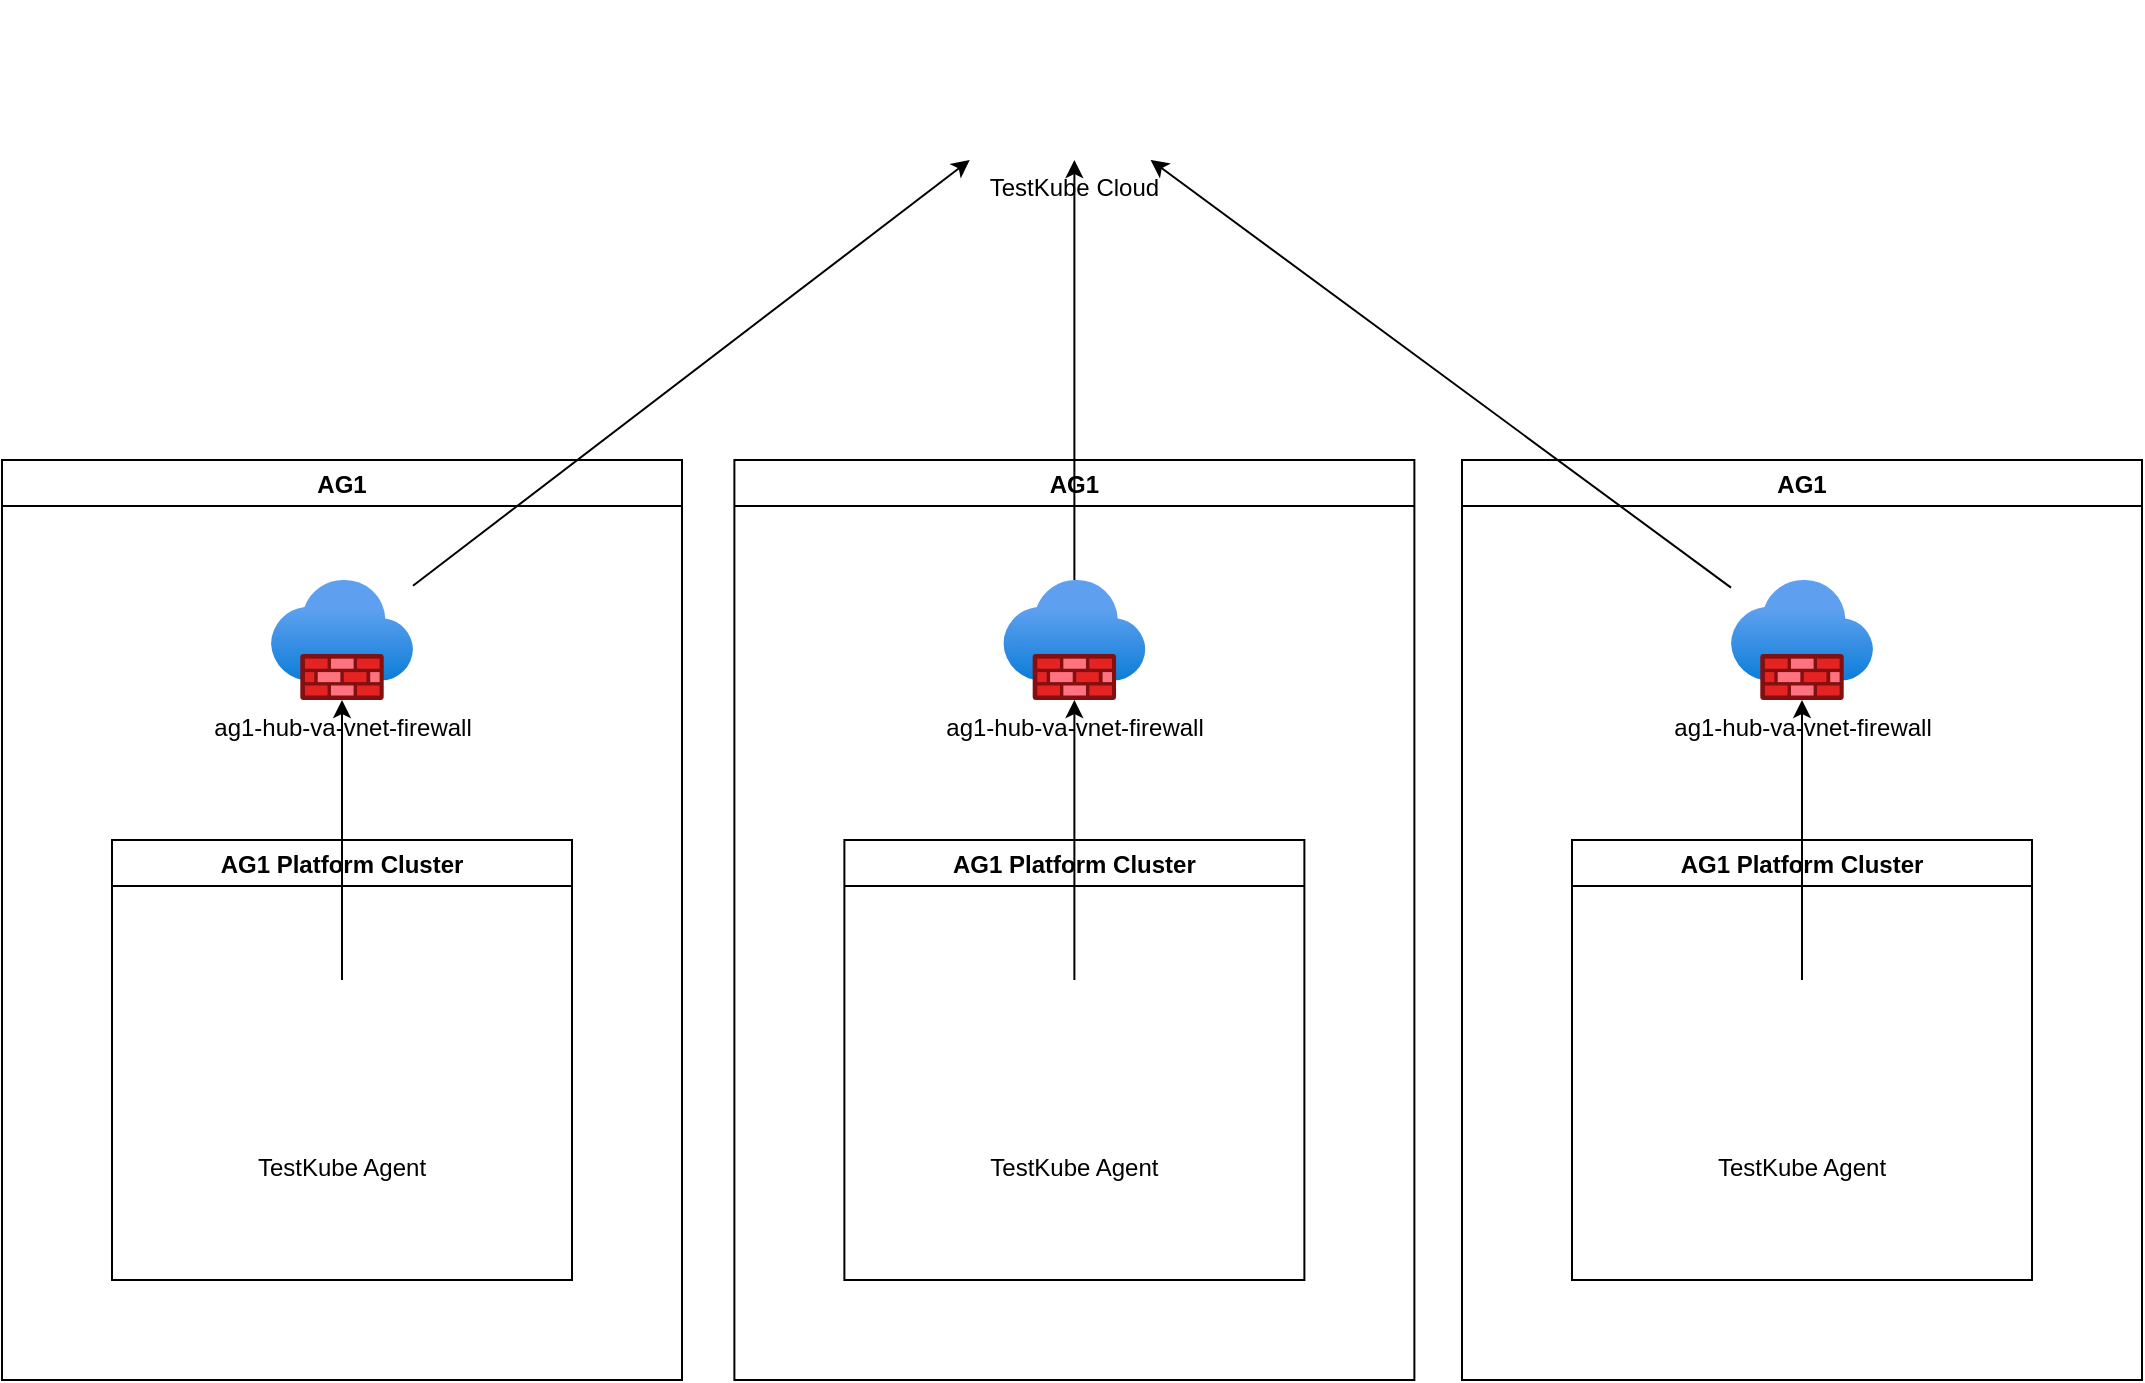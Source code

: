 <mxfile version="26.2.12">
  <diagram name="Page-1" id="n4vQtlLnX8UV_ensSrTQ">
    <mxGraphModel dx="2175" dy="2269" grid="1" gridSize="10" guides="1" tooltips="1" connect="1" arrows="1" fold="1" page="1" pageScale="1" pageWidth="850" pageHeight="1100" math="0" shadow="0">
      <root>
        <mxCell id="0" />
        <mxCell id="1" parent="0" />
        <mxCell id="jhAq6_XQmlERfDQX-SKr-3" value="AG1" style="swimlane;" vertex="1" parent="1">
          <mxGeometry x="-50" y="200" width="340" height="460" as="geometry" />
        </mxCell>
        <mxCell id="jhAq6_XQmlERfDQX-SKr-1" value="ag1-hub-va-vnet-firewall" style="image;aspect=fixed;html=1;points=[];align=center;fontSize=12;image=img/lib/azure2/networking/Firewalls.svg;" vertex="1" parent="jhAq6_XQmlERfDQX-SKr-3">
          <mxGeometry x="134.5" y="60" width="71" height="60" as="geometry" />
        </mxCell>
        <mxCell id="jhAq6_XQmlERfDQX-SKr-6" value="AG1 Platform Cluster" style="swimlane;" vertex="1" parent="jhAq6_XQmlERfDQX-SKr-3">
          <mxGeometry x="55" y="190" width="230" height="220" as="geometry" />
        </mxCell>
        <mxCell id="jhAq6_XQmlERfDQX-SKr-10" value="TestKube Agent" style="shape=image;verticalLabelPosition=bottom;labelBackgroundColor=default;verticalAlign=top;aspect=fixed;imageAspect=0;image=https://images.g2crowd.com/uploads/product/image/social_landscape/social_landscape_78890b9d4bfc1e2691b3fa9c71cfd656/testkube.png;" vertex="1" parent="jhAq6_XQmlERfDQX-SKr-6">
          <mxGeometry x="38.81" y="70" width="152.38" height="80" as="geometry" />
        </mxCell>
        <mxCell id="jhAq6_XQmlERfDQX-SKr-20" style="edgeStyle=orthogonalEdgeStyle;rounded=0;orthogonalLoop=1;jettySize=auto;html=1;" edge="1" parent="jhAq6_XQmlERfDQX-SKr-3" source="jhAq6_XQmlERfDQX-SKr-10" target="jhAq6_XQmlERfDQX-SKr-1">
          <mxGeometry relative="1" as="geometry" />
        </mxCell>
        <mxCell id="jhAq6_XQmlERfDQX-SKr-9" value="TestKube Cloud" style="shape=image;verticalLabelPosition=bottom;labelBackgroundColor=default;verticalAlign=top;aspect=fixed;imageAspect=0;image=https://images.g2crowd.com/uploads/product/image/social_landscape/social_landscape_78890b9d4bfc1e2691b3fa9c71cfd656/testkube.png;" vertex="1" parent="1">
          <mxGeometry x="410" y="-30" width="152.38" height="80" as="geometry" />
        </mxCell>
        <mxCell id="jhAq6_XQmlERfDQX-SKr-21" style="rounded=0;orthogonalLoop=1;jettySize=auto;html=1;" edge="1" parent="1" source="jhAq6_XQmlERfDQX-SKr-1" target="jhAq6_XQmlERfDQX-SKr-9">
          <mxGeometry relative="1" as="geometry" />
        </mxCell>
        <mxCell id="jhAq6_XQmlERfDQX-SKr-22" value="AG1" style="swimlane;" vertex="1" parent="1">
          <mxGeometry x="316.19" y="200" width="340" height="460" as="geometry" />
        </mxCell>
        <mxCell id="jhAq6_XQmlERfDQX-SKr-23" value="ag1-hub-va-vnet-firewall" style="image;aspect=fixed;html=1;points=[];align=center;fontSize=12;image=img/lib/azure2/networking/Firewalls.svg;" vertex="1" parent="jhAq6_XQmlERfDQX-SKr-22">
          <mxGeometry x="134.5" y="60" width="71" height="60" as="geometry" />
        </mxCell>
        <mxCell id="jhAq6_XQmlERfDQX-SKr-24" value="AG1 Platform Cluster" style="swimlane;" vertex="1" parent="jhAq6_XQmlERfDQX-SKr-22">
          <mxGeometry x="55" y="190" width="230" height="220" as="geometry" />
        </mxCell>
        <mxCell id="jhAq6_XQmlERfDQX-SKr-25" value="TestKube Agent" style="shape=image;verticalLabelPosition=bottom;labelBackgroundColor=default;verticalAlign=top;aspect=fixed;imageAspect=0;image=https://images.g2crowd.com/uploads/product/image/social_landscape/social_landscape_78890b9d4bfc1e2691b3fa9c71cfd656/testkube.png;" vertex="1" parent="jhAq6_XQmlERfDQX-SKr-24">
          <mxGeometry x="38.81" y="70" width="152.38" height="80" as="geometry" />
        </mxCell>
        <mxCell id="jhAq6_XQmlERfDQX-SKr-26" style="edgeStyle=orthogonalEdgeStyle;rounded=0;orthogonalLoop=1;jettySize=auto;html=1;" edge="1" parent="jhAq6_XQmlERfDQX-SKr-22" source="jhAq6_XQmlERfDQX-SKr-25" target="jhAq6_XQmlERfDQX-SKr-23">
          <mxGeometry relative="1" as="geometry" />
        </mxCell>
        <mxCell id="jhAq6_XQmlERfDQX-SKr-27" value="AG1" style="swimlane;" vertex="1" parent="1">
          <mxGeometry x="680" y="200" width="340" height="460" as="geometry" />
        </mxCell>
        <mxCell id="jhAq6_XQmlERfDQX-SKr-28" value="ag1-hub-va-vnet-firewall" style="image;aspect=fixed;html=1;points=[];align=center;fontSize=12;image=img/lib/azure2/networking/Firewalls.svg;" vertex="1" parent="jhAq6_XQmlERfDQX-SKr-27">
          <mxGeometry x="134.5" y="60" width="71" height="60" as="geometry" />
        </mxCell>
        <mxCell id="jhAq6_XQmlERfDQX-SKr-29" value="AG1 Platform Cluster" style="swimlane;" vertex="1" parent="jhAq6_XQmlERfDQX-SKr-27">
          <mxGeometry x="55" y="190" width="230" height="220" as="geometry" />
        </mxCell>
        <mxCell id="jhAq6_XQmlERfDQX-SKr-30" value="TestKube Agent" style="shape=image;verticalLabelPosition=bottom;labelBackgroundColor=default;verticalAlign=top;aspect=fixed;imageAspect=0;image=https://images.g2crowd.com/uploads/product/image/social_landscape/social_landscape_78890b9d4bfc1e2691b3fa9c71cfd656/testkube.png;" vertex="1" parent="jhAq6_XQmlERfDQX-SKr-29">
          <mxGeometry x="38.81" y="70" width="152.38" height="80" as="geometry" />
        </mxCell>
        <mxCell id="jhAq6_XQmlERfDQX-SKr-31" style="edgeStyle=orthogonalEdgeStyle;rounded=0;orthogonalLoop=1;jettySize=auto;html=1;" edge="1" parent="jhAq6_XQmlERfDQX-SKr-27" source="jhAq6_XQmlERfDQX-SKr-30" target="jhAq6_XQmlERfDQX-SKr-28">
          <mxGeometry relative="1" as="geometry" />
        </mxCell>
        <mxCell id="jhAq6_XQmlERfDQX-SKr-32" style="edgeStyle=orthogonalEdgeStyle;rounded=0;orthogonalLoop=1;jettySize=auto;html=1;" edge="1" parent="1" source="jhAq6_XQmlERfDQX-SKr-23" target="jhAq6_XQmlERfDQX-SKr-9">
          <mxGeometry relative="1" as="geometry" />
        </mxCell>
        <mxCell id="jhAq6_XQmlERfDQX-SKr-33" style="rounded=0;orthogonalLoop=1;jettySize=auto;html=1;entryX=0.75;entryY=1;entryDx=0;entryDy=0;" edge="1" parent="1" source="jhAq6_XQmlERfDQX-SKr-28" target="jhAq6_XQmlERfDQX-SKr-9">
          <mxGeometry relative="1" as="geometry" />
        </mxCell>
      </root>
    </mxGraphModel>
  </diagram>
</mxfile>
